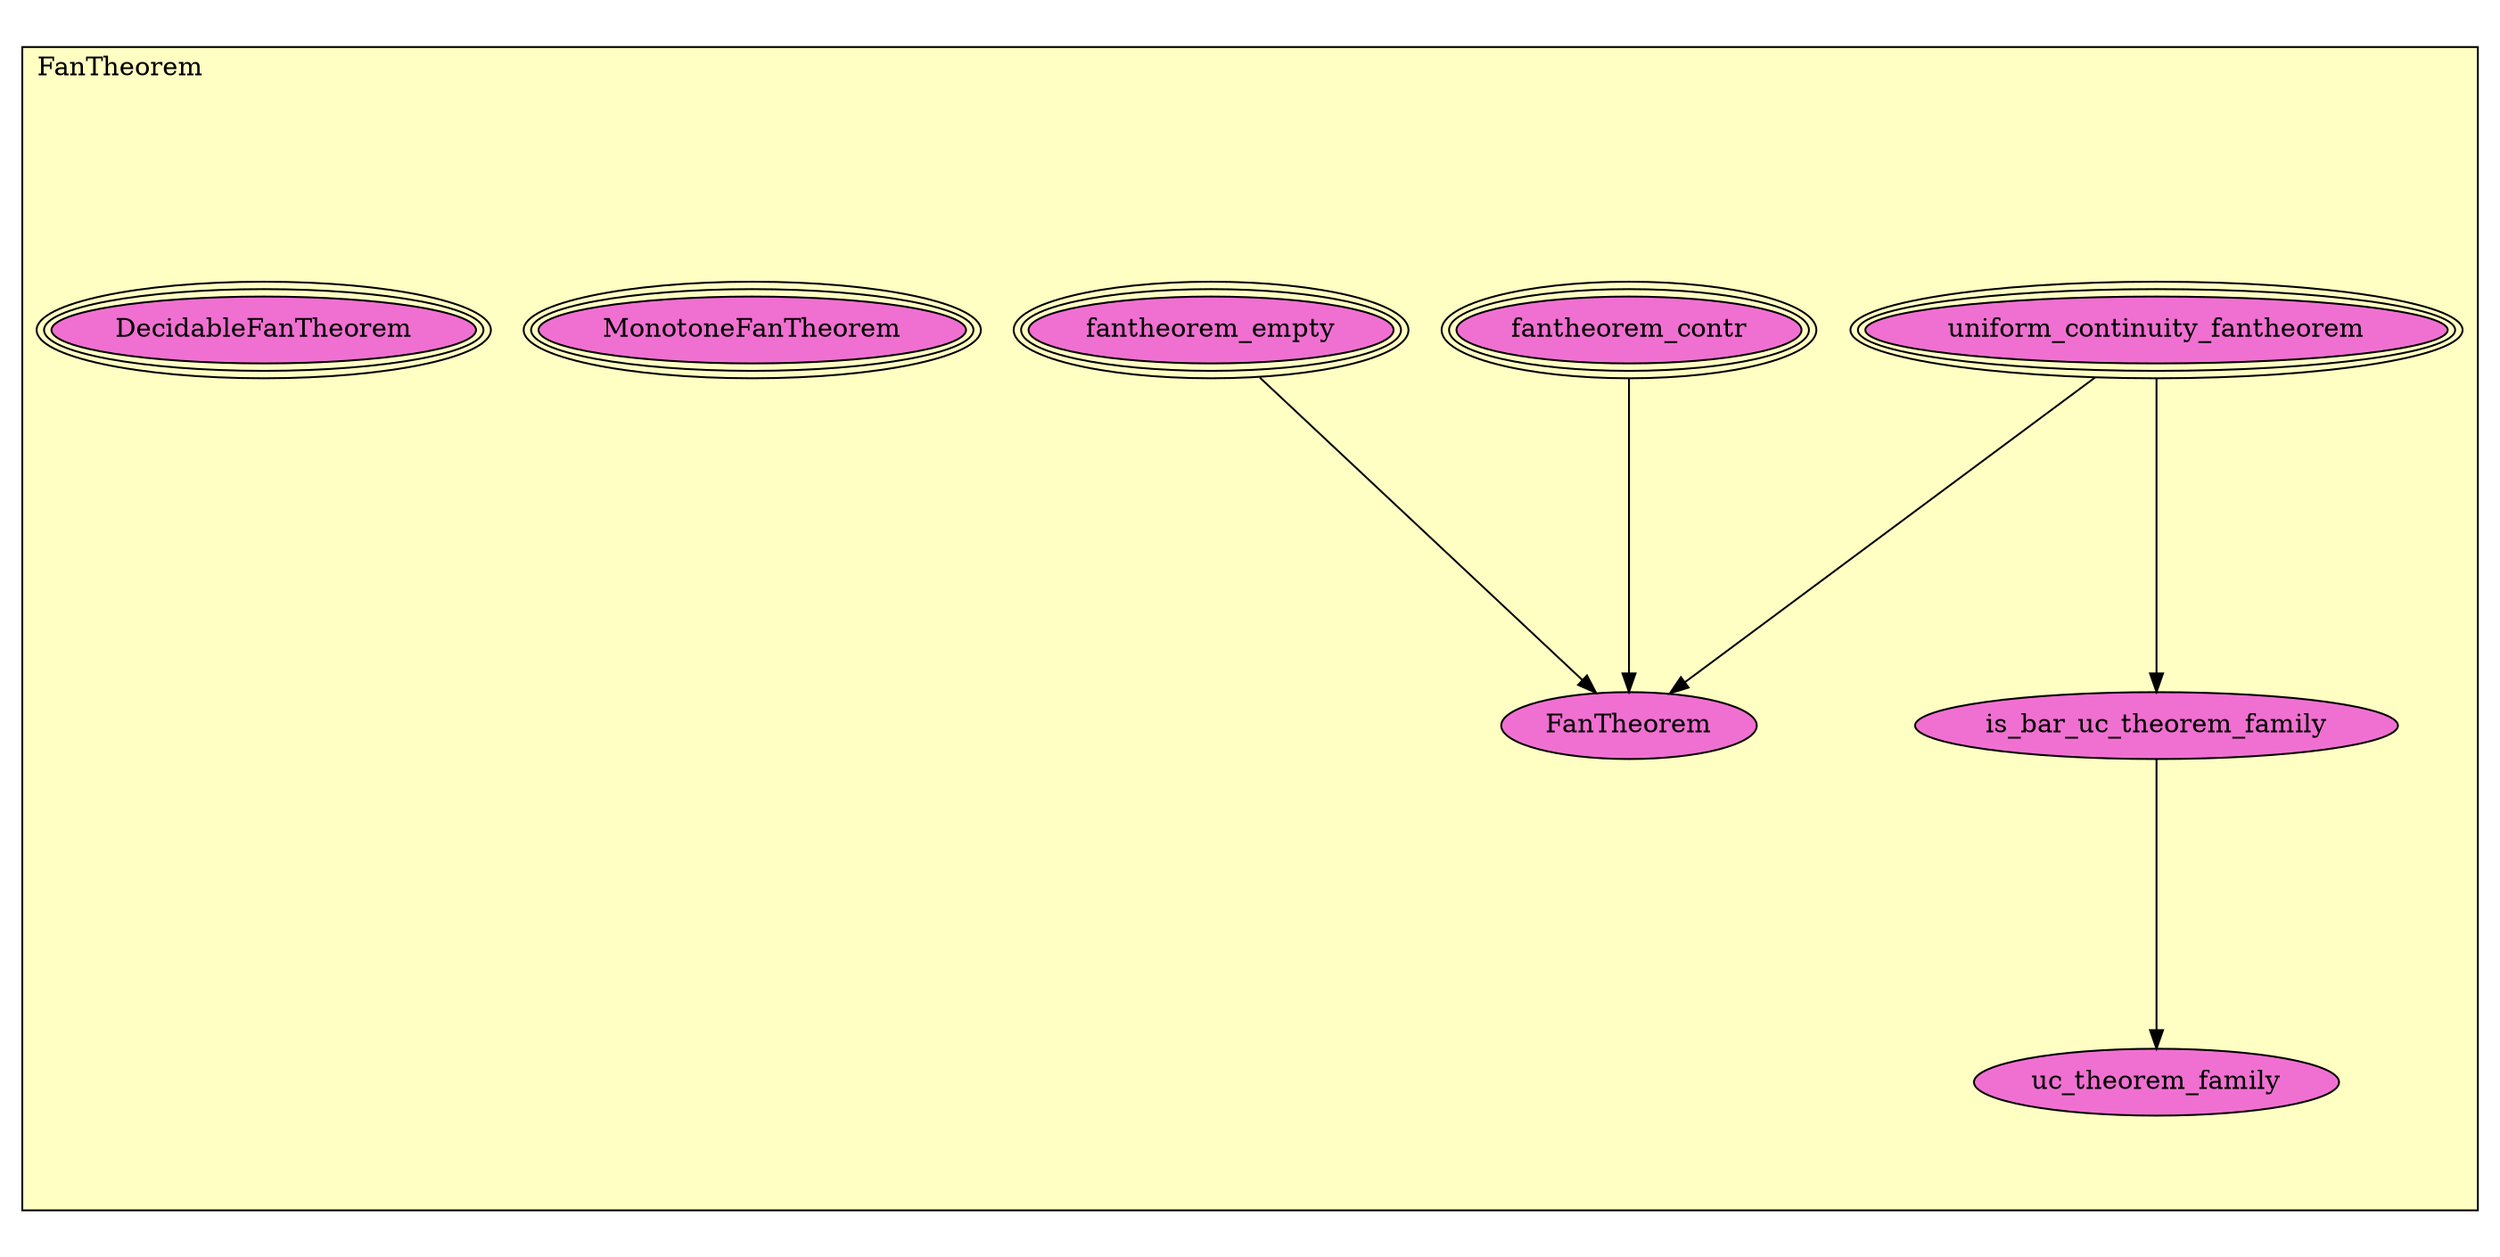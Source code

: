 digraph HoTT_Misc_FanTheorem {
  graph [ratio=0.5]
  node [style=filled]
FanTheorem_uniform_continuity_fantheorem [label="uniform_continuity_fantheorem", URL=<FanTheorem.html#uniform_continuity_fantheorem>, peripheries=3, fillcolor="#F070D1"] ;
FanTheorem_is_bar_uc_theorem_family [label="is_bar_uc_theorem_family", URL=<FanTheorem.html#is_bar_uc_theorem_family>, fillcolor="#F070D1"] ;
FanTheorem_uc_theorem_family [label="uc_theorem_family", URL=<FanTheorem.html#uc_theorem_family>, fillcolor="#F070D1"] ;
FanTheorem_fantheorem_contr [label="fantheorem_contr", URL=<FanTheorem.html#fantheorem_contr>, peripheries=3, fillcolor="#F070D1"] ;
FanTheorem_fantheorem_empty [label="fantheorem_empty", URL=<FanTheorem.html#fantheorem_empty>, peripheries=3, fillcolor="#F070D1"] ;
FanTheorem_FanTheorem [label="FanTheorem", URL=<FanTheorem.html#FanTheorem>, fillcolor="#F070D1"] ;
FanTheorem_MonotoneFanTheorem [label="MonotoneFanTheorem", URL=<FanTheorem.html#MonotoneFanTheorem>, peripheries=3, fillcolor="#F070D1"] ;
FanTheorem_DecidableFanTheorem [label="DecidableFanTheorem", URL=<FanTheorem.html#DecidableFanTheorem>, peripheries=3, fillcolor="#F070D1"] ;
  FanTheorem_uniform_continuity_fantheorem -> FanTheorem_is_bar_uc_theorem_family [] ;
  FanTheorem_uniform_continuity_fantheorem -> FanTheorem_FanTheorem [] ;
  FanTheorem_is_bar_uc_theorem_family -> FanTheorem_uc_theorem_family [] ;
  FanTheorem_fantheorem_contr -> FanTheorem_FanTheorem [] ;
  FanTheorem_fantheorem_empty -> FanTheorem_FanTheorem [] ;
subgraph cluster_FanTheorem { label="FanTheorem"; fillcolor="#FFFFC3"; labeljust=l; style=filled 
FanTheorem_DecidableFanTheorem; FanTheorem_MonotoneFanTheorem; FanTheorem_FanTheorem; FanTheorem_fantheorem_empty; FanTheorem_fantheorem_contr; FanTheorem_uc_theorem_family; FanTheorem_is_bar_uc_theorem_family; FanTheorem_uniform_continuity_fantheorem; };
} /* END */
